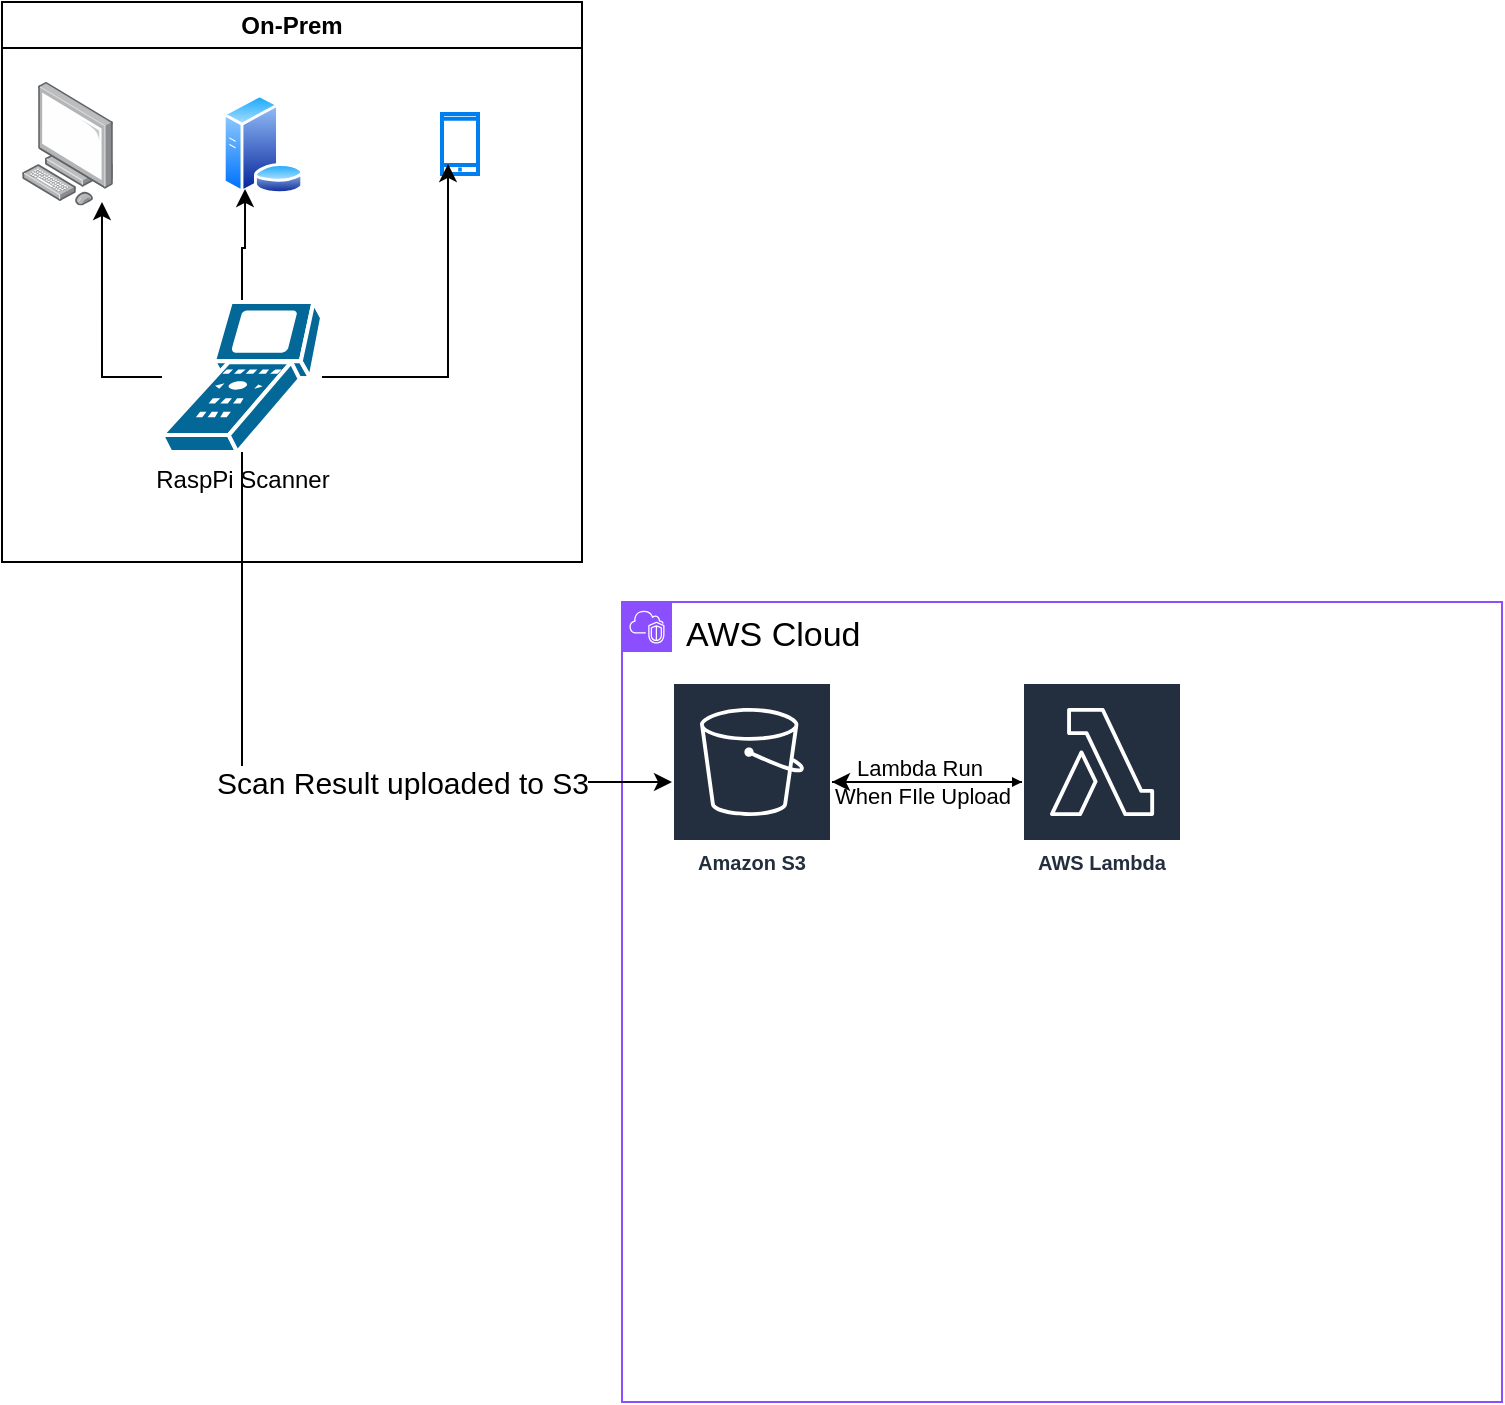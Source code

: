 <mxfile version="23.1.2" type="github">
  <diagram name="Page-1" id="Q1iSKxC4Lo8WG09ff5Kb">
    <mxGraphModel dx="1242" dy="821" grid="1" gridSize="10" guides="1" tooltips="1" connect="1" arrows="1" fold="1" page="1" pageScale="1" pageWidth="850" pageHeight="1100" math="0" shadow="0">
      <root>
        <mxCell id="0" />
        <mxCell id="1" parent="0" />
        <mxCell id="nl1dLuBVXzKRqtiI2CIb-1" value="On-Prem" style="swimlane;whiteSpace=wrap;html=1;" vertex="1" parent="1">
          <mxGeometry x="50" y="40" width="290" height="280" as="geometry" />
        </mxCell>
        <mxCell id="nl1dLuBVXzKRqtiI2CIb-2" value="" style="image;points=[];aspect=fixed;html=1;align=center;shadow=0;dashed=0;image=img/lib/allied_telesis/computer_and_terminals/Personal_Computer.svg;" vertex="1" parent="nl1dLuBVXzKRqtiI2CIb-1">
          <mxGeometry x="10" y="40" width="45.6" height="61.8" as="geometry" />
        </mxCell>
        <mxCell id="nl1dLuBVXzKRqtiI2CIb-4" value="" style="image;aspect=fixed;perimeter=ellipsePerimeter;html=1;align=center;shadow=0;dashed=0;spacingTop=3;image=img/lib/active_directory/database_server.svg;" vertex="1" parent="nl1dLuBVXzKRqtiI2CIb-1">
          <mxGeometry x="110" y="46" width="41" height="50" as="geometry" />
        </mxCell>
        <mxCell id="nl1dLuBVXzKRqtiI2CIb-7" style="edgeStyle=orthogonalEdgeStyle;rounded=0;orthogonalLoop=1;jettySize=auto;html=1;entryX=0.25;entryY=1;entryDx=0;entryDy=0;" edge="1" parent="nl1dLuBVXzKRqtiI2CIb-1" source="nl1dLuBVXzKRqtiI2CIb-5" target="nl1dLuBVXzKRqtiI2CIb-4">
          <mxGeometry relative="1" as="geometry" />
        </mxCell>
        <mxCell id="nl1dLuBVXzKRqtiI2CIb-5" value="RaspPi Scanner" style="shape=mxgraph.cisco.computers_and_peripherals.scanner;html=1;pointerEvents=1;dashed=0;fillColor=#036897;strokeColor=#ffffff;strokeWidth=2;verticalLabelPosition=bottom;verticalAlign=top;align=center;outlineConnect=0;" vertex="1" parent="nl1dLuBVXzKRqtiI2CIb-1">
          <mxGeometry x="80" y="150" width="80" height="75" as="geometry" />
        </mxCell>
        <mxCell id="nl1dLuBVXzKRqtiI2CIb-6" style="edgeStyle=orthogonalEdgeStyle;rounded=0;orthogonalLoop=1;jettySize=auto;html=1;entryX=0.877;entryY=0.971;entryDx=0;entryDy=0;entryPerimeter=0;" edge="1" parent="nl1dLuBVXzKRqtiI2CIb-1" source="nl1dLuBVXzKRqtiI2CIb-5" target="nl1dLuBVXzKRqtiI2CIb-2">
          <mxGeometry relative="1" as="geometry" />
        </mxCell>
        <mxCell id="nl1dLuBVXzKRqtiI2CIb-8" value="" style="html=1;verticalLabelPosition=bottom;align=center;labelBackgroundColor=#ffffff;verticalAlign=top;strokeWidth=2;strokeColor=#0080F0;shadow=0;dashed=0;shape=mxgraph.ios7.icons.smartphone;" vertex="1" parent="nl1dLuBVXzKRqtiI2CIb-1">
          <mxGeometry x="220" y="56" width="18" height="30" as="geometry" />
        </mxCell>
        <mxCell id="nl1dLuBVXzKRqtiI2CIb-9" style="edgeStyle=orthogonalEdgeStyle;rounded=0;orthogonalLoop=1;jettySize=auto;html=1;entryX=0.167;entryY=0.833;entryDx=0;entryDy=0;entryPerimeter=0;" edge="1" parent="nl1dLuBVXzKRqtiI2CIb-1" source="nl1dLuBVXzKRqtiI2CIb-5" target="nl1dLuBVXzKRqtiI2CIb-8">
          <mxGeometry relative="1" as="geometry" />
        </mxCell>
        <mxCell id="nl1dLuBVXzKRqtiI2CIb-10" value="&lt;font color=&quot;#000000&quot; style=&quot;font-size: 17px;&quot;&gt;AWS Cloud&lt;/font&gt;" style="points=[[0,0],[0.25,0],[0.5,0],[0.75,0],[1,0],[1,0.25],[1,0.5],[1,0.75],[1,1],[0.75,1],[0.5,1],[0.25,1],[0,1],[0,0.75],[0,0.5],[0,0.25]];outlineConnect=0;gradientColor=none;html=1;whiteSpace=wrap;fontSize=12;fontStyle=0;container=1;pointerEvents=0;collapsible=0;recursiveResize=0;shape=mxgraph.aws4.group;grIcon=mxgraph.aws4.group_vpc2;strokeColor=#8C4FFF;fillColor=none;verticalAlign=top;align=left;spacingLeft=30;fontColor=#AAB7B8;dashed=0;" vertex="1" parent="1">
          <mxGeometry x="360" y="340" width="440" height="400" as="geometry" />
        </mxCell>
        <mxCell id="nl1dLuBVXzKRqtiI2CIb-19" style="edgeStyle=orthogonalEdgeStyle;rounded=0;orthogonalLoop=1;jettySize=auto;html=1;" edge="1" parent="nl1dLuBVXzKRqtiI2CIb-10" source="nl1dLuBVXzKRqtiI2CIb-14" target="nl1dLuBVXzKRqtiI2CIb-18">
          <mxGeometry relative="1" as="geometry" />
        </mxCell>
        <mxCell id="nl1dLuBVXzKRqtiI2CIb-20" value="Lambda Run&amp;nbsp;&lt;br&gt;When FIle Upload" style="edgeLabel;html=1;align=center;verticalAlign=middle;resizable=0;points=[];" vertex="1" connectable="0" parent="nl1dLuBVXzKRqtiI2CIb-19">
          <mxGeometry x="-0.28" y="2" relative="1" as="geometry">
            <mxPoint x="11" y="2" as="offset" />
          </mxGeometry>
        </mxCell>
        <mxCell id="nl1dLuBVXzKRqtiI2CIb-14" value="Amazon S3" style="sketch=0;outlineConnect=0;fontColor=#232F3E;gradientColor=none;strokeColor=#ffffff;fillColor=#232F3E;dashed=0;verticalLabelPosition=middle;verticalAlign=bottom;align=center;html=1;whiteSpace=wrap;fontSize=10;fontStyle=1;spacing=3;shape=mxgraph.aws4.productIcon;prIcon=mxgraph.aws4.s3;" vertex="1" parent="nl1dLuBVXzKRqtiI2CIb-10">
          <mxGeometry x="25" y="40" width="80" height="100" as="geometry" />
        </mxCell>
        <mxCell id="nl1dLuBVXzKRqtiI2CIb-21" value="" style="edgeStyle=orthogonalEdgeStyle;rounded=0;orthogonalLoop=1;jettySize=auto;html=1;" edge="1" parent="nl1dLuBVXzKRqtiI2CIb-10" source="nl1dLuBVXzKRqtiI2CIb-18" target="nl1dLuBVXzKRqtiI2CIb-14">
          <mxGeometry relative="1" as="geometry" />
        </mxCell>
        <mxCell id="nl1dLuBVXzKRqtiI2CIb-18" value="AWS Lambda" style="sketch=0;outlineConnect=0;fontColor=#232F3E;gradientColor=none;strokeColor=#ffffff;fillColor=#232F3E;dashed=0;verticalLabelPosition=middle;verticalAlign=bottom;align=center;html=1;whiteSpace=wrap;fontSize=10;fontStyle=1;spacing=3;shape=mxgraph.aws4.productIcon;prIcon=mxgraph.aws4.lambda;" vertex="1" parent="nl1dLuBVXzKRqtiI2CIb-10">
          <mxGeometry x="200" y="40" width="80" height="100" as="geometry" />
        </mxCell>
        <mxCell id="nl1dLuBVXzKRqtiI2CIb-15" style="edgeStyle=orthogonalEdgeStyle;rounded=0;orthogonalLoop=1;jettySize=auto;html=1;" edge="1" parent="1" source="nl1dLuBVXzKRqtiI2CIb-5" target="nl1dLuBVXzKRqtiI2CIb-14">
          <mxGeometry relative="1" as="geometry">
            <Array as="points">
              <mxPoint x="170" y="430" />
            </Array>
          </mxGeometry>
        </mxCell>
        <mxCell id="nl1dLuBVXzKRqtiI2CIb-16" value="&lt;font style=&quot;font-size: 15px;&quot;&gt;Scan Result uploaded to S3&lt;/font&gt;" style="edgeLabel;html=1;align=center;verticalAlign=middle;resizable=0;points=[];" vertex="1" connectable="0" parent="nl1dLuBVXzKRqtiI2CIb-15">
          <mxGeometry x="-0.09" y="4" relative="1" as="geometry">
            <mxPoint x="72" y="4" as="offset" />
          </mxGeometry>
        </mxCell>
      </root>
    </mxGraphModel>
  </diagram>
</mxfile>
